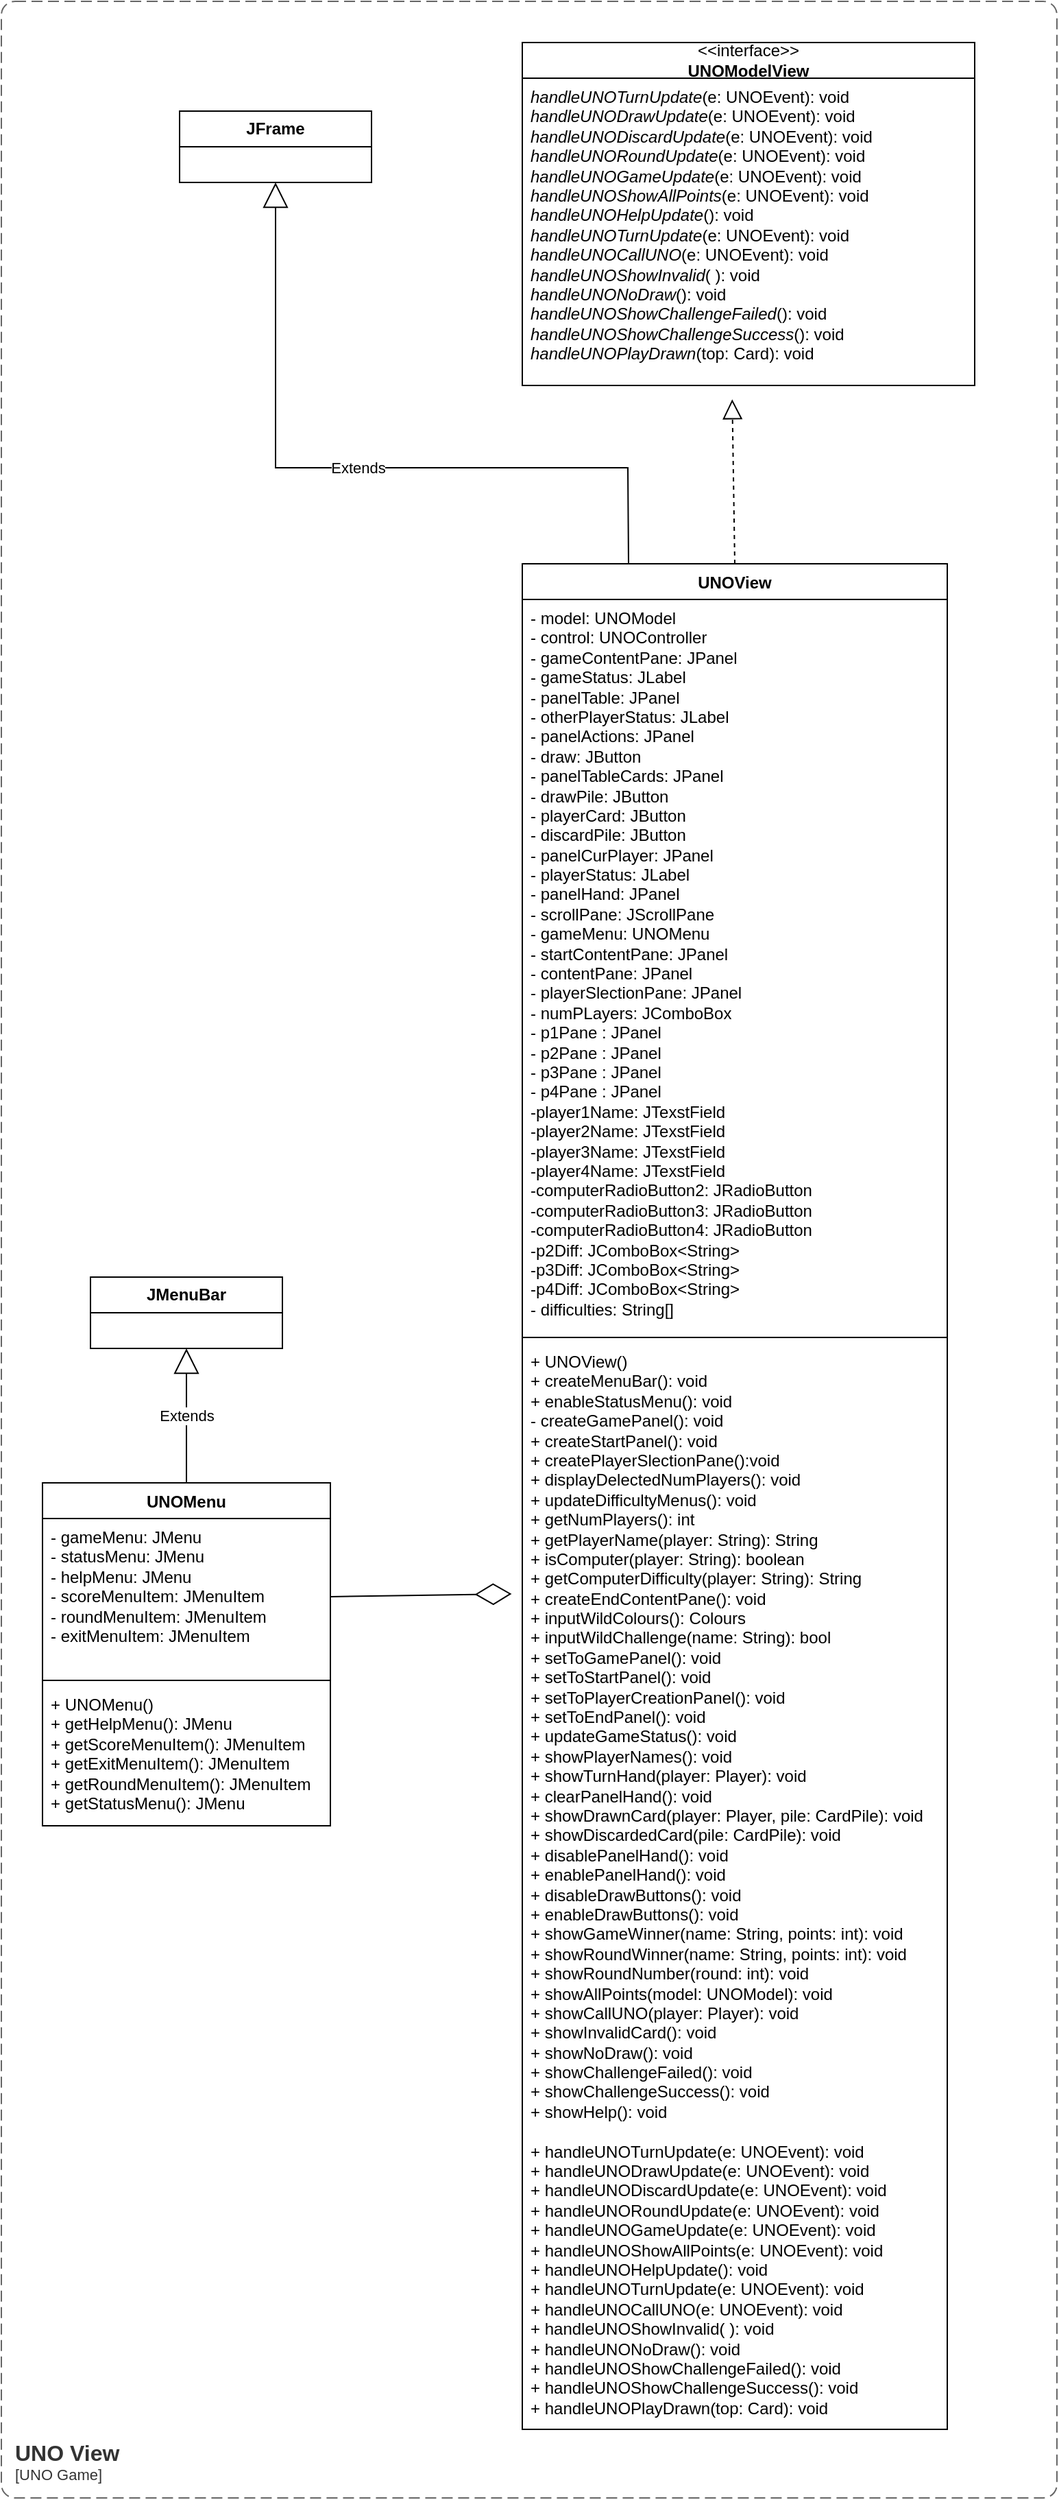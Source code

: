<mxfile version="22.1.3" type="device">
  <diagram id="JbWEIWuizDPyrT-azSiN" name="Page-1">
    <mxGraphModel dx="1187" dy="705" grid="1" gridSize="10" guides="1" tooltips="1" connect="1" arrows="1" fold="1" page="1" pageScale="1" pageWidth="850" pageHeight="1100" math="0" shadow="0">
      <root>
        <mxCell id="0" />
        <mxCell id="1" parent="0" />
        <mxCell id="zRPy2oPNtm-Du713SVRI-1" value="&amp;lt;&amp;lt;interface&amp;gt;&amp;gt;&lt;br&gt;&lt;b&gt;UNOModelView&lt;/b&gt;" style="swimlane;fontStyle=0;childLayout=stackLayout;horizontal=1;startSize=26;fillColor=none;horizontalStack=0;resizeParent=1;resizeParentMax=0;resizeLast=0;collapsible=1;marginBottom=0;whiteSpace=wrap;html=1;" parent="1" vertex="1">
          <mxGeometry x="450" y="90" width="330" height="250" as="geometry" />
        </mxCell>
        <mxCell id="zRPy2oPNtm-Du713SVRI-2" value="&lt;i&gt;handleUNOTurnUpdate&lt;/i&gt;(e: UNOEvent): void&lt;br&gt;&lt;span style=&quot;border-color: var(--border-color);&quot;&gt;&lt;i&gt;handleUNODrawUpdate&lt;/i&gt;(&lt;/span&gt;e: UNOEvent): void&lt;br&gt;&lt;span style=&quot;border-color: var(--border-color);&quot;&gt;&lt;i&gt;handleUNODiscardUpdate&lt;/i&gt;(&lt;/span&gt;e: UNOEvent): void&lt;br&gt;&lt;span style=&quot;border-color: var(--border-color);&quot;&gt;&lt;i&gt;handleUNORoundUpdate&lt;/i&gt;(&lt;/span&gt;e: UNOEvent): void&lt;br&gt;&lt;span style=&quot;border-color: var(--border-color);&quot;&gt;&lt;i&gt;handleUNOGameUpdate&lt;/i&gt;(&lt;/span&gt;e: UNOEvent): void&lt;br&gt;&lt;span style=&quot;border-color: var(--border-color);&quot;&gt;&lt;i&gt;handleUNOShowAllPoints&lt;/i&gt;(&lt;/span&gt;e: UNOEvent): void&lt;br&gt;&lt;span style=&quot;border-color: var(--border-color);&quot;&gt;&lt;i&gt;handleUNOHelpUpdate&lt;/i&gt;(&lt;/span&gt;): void&lt;br&gt;&lt;span style=&quot;border-color: var(--border-color);&quot;&gt;&lt;i&gt;handleUNOTurnUpdate&lt;/i&gt;(&lt;/span&gt;e: UNOEvent): void&lt;br&gt;&lt;span style=&quot;border-color: var(--border-color);&quot;&gt;&lt;i&gt;handleUNOCallUNO&lt;/i&gt;(&lt;/span&gt;e: UNOEvent): void&lt;br&gt;&lt;span style=&quot;border-color: var(--border-color);&quot;&gt;&lt;i&gt;handleUNOShowInvalid&lt;/i&gt;(&amp;nbsp;&lt;/span&gt;): void&lt;br&gt;&lt;i style=&quot;border-color: var(--border-color);&quot;&gt;handleUNONoDraw&lt;/i&gt;(): void&lt;br&gt;&lt;i style=&quot;border-color: var(--border-color);&quot;&gt;handleUNOShowChallengeFailed&lt;/i&gt;(): void&lt;br&gt;&lt;i style=&quot;border-color: var(--border-color);&quot;&gt;handleUNOShowChallengeSuccess&lt;/i&gt;(): void&lt;br&gt;&lt;i style=&quot;border-color: var(--border-color);&quot;&gt;handleUNOPlayDrawn&lt;/i&gt;(top: Card): void" style="text;strokeColor=none;fillColor=none;align=left;verticalAlign=top;spacingLeft=4;spacingRight=4;overflow=hidden;rotatable=0;points=[[0,0.5],[1,0.5]];portConstraint=eastwest;whiteSpace=wrap;html=1;" parent="zRPy2oPNtm-Du713SVRI-1" vertex="1">
          <mxGeometry y="26" width="330" height="224" as="geometry" />
        </mxCell>
        <mxCell id="zRPy2oPNtm-Du713SVRI-5" value="UNOView" style="swimlane;fontStyle=1;align=center;verticalAlign=top;childLayout=stackLayout;horizontal=1;startSize=26;horizontalStack=0;resizeParent=1;resizeParentMax=0;resizeLast=0;collapsible=1;marginBottom=0;whiteSpace=wrap;html=1;" parent="1" vertex="1">
          <mxGeometry x="450" y="470" width="310" height="1360" as="geometry" />
        </mxCell>
        <mxCell id="zRPy2oPNtm-Du713SVRI-6" value="- model: UNOModel&lt;br&gt;- control: UNOController&lt;br&gt;- gameContentPane: JPanel&lt;br&gt;- gameStatus: JLabel&lt;br&gt;- panelTable: JPanel&lt;br&gt;- otherPlayerStatus: JLabel&lt;br&gt;- panelActions: JPanel&lt;br&gt;- draw: JButton&lt;br&gt;- panelTableCards: JPanel&lt;br&gt;- drawPile: JButton&lt;br&gt;- playerCard: JButton&lt;br&gt;- discardPile: JButton&lt;br&gt;- panelCurPlayer: JPanel&lt;br&gt;- playerStatus: JLabel&lt;br&gt;- panelHand: JPanel&lt;br&gt;- scrollPane: JScrollPane&lt;br&gt;- gameMenu: UNOMenu&lt;br&gt;- startContentPane: JPanel&lt;br&gt;- contentPane: JPanel&lt;br&gt;- playerSlectionPane: JPanel&lt;br&gt;- numPLayers: JComboBox&lt;br&gt;- p1Pane : JPanel&lt;br&gt;- p2Pane : JPanel&lt;br&gt;- p3Pane : JPanel&lt;br&gt;- p4Pane : JPanel&lt;br&gt;-player1Name: JTexstField&lt;br&gt;-player2Name: JTexstField&lt;br&gt;-player3Name: JTexstField&lt;br&gt;-player4Name: JTexstField&lt;br&gt;-computerRadioButton2: JRadioButton&lt;br&gt;-computerRadioButton3: JRadioButton&lt;br&gt;-computerRadioButton4: JRadioButton&lt;br&gt;-p2Diff: JComboBox&amp;lt;String&amp;gt;&lt;br&gt;-p3Diff: JComboBox&amp;lt;String&amp;gt;&lt;br&gt;-p4Diff: JComboBox&amp;lt;String&amp;gt;&lt;br&gt;- difficulties: String[]" style="text;strokeColor=none;fillColor=none;align=left;verticalAlign=top;spacingLeft=4;spacingRight=4;overflow=hidden;rotatable=0;points=[[0,0.5],[1,0.5]];portConstraint=eastwest;whiteSpace=wrap;html=1;" parent="zRPy2oPNtm-Du713SVRI-5" vertex="1">
          <mxGeometry y="26" width="310" height="534" as="geometry" />
        </mxCell>
        <mxCell id="zRPy2oPNtm-Du713SVRI-7" value="" style="line;strokeWidth=1;fillColor=none;align=left;verticalAlign=middle;spacingTop=-1;spacingLeft=3;spacingRight=3;rotatable=0;labelPosition=right;points=[];portConstraint=eastwest;strokeColor=inherit;" parent="zRPy2oPNtm-Du713SVRI-5" vertex="1">
          <mxGeometry y="560" width="310" height="8" as="geometry" />
        </mxCell>
        <mxCell id="zRPy2oPNtm-Du713SVRI-8" value="+ UNOView()&lt;br&gt;+ createMenuBar(): void&lt;br&gt;+ enableStatusMenu(): void&lt;br&gt;- createGamePanel(): void&lt;br&gt;+ createStartPanel(): void&lt;br&gt;+ createPlayerSlectionPane():void&lt;br&gt;+ displayDelectedNumPlayers(): void&lt;br&gt;+ updateDifficultyMenus(): void&lt;br&gt;+ getNumPlayers(): int&lt;br&gt;+ getPlayerName(player: String): String&lt;br&gt;+ isComputer(player: String): boolean&lt;br&gt;+ getComputerDifficulty(player: String): String&lt;br&gt;+ createEndContentPane(): void&lt;br&gt;+ inputWildColours(): Colours&lt;br&gt;+ inputWildChallenge(name: String): bool&lt;br&gt;+ setToGamePanel(): void&lt;br&gt;+ setToStartPanel(): void&lt;br&gt;+ setToPlayerCreationPanel(): void&lt;br&gt;+ setToEndPanel(): void&lt;br&gt;+ updateGameStatus(): void&lt;br&gt;+ showPlayerNames(): void&lt;br&gt;+ showTurnHand(player: Player): void&lt;br&gt;+ clearPanelHand(): void&lt;br&gt;+ showDrawnCard(player: Player, pile: CardPile): void&lt;br&gt;+ showDiscardedCard(pile: CardPile): void&lt;br&gt;+ disablePanelHand(): void&lt;br&gt;+ enablePanelHand(): void&lt;br&gt;+ disableDrawButtons(): void&lt;br style=&quot;border-color: var(--border-color);&quot;&gt;+ enableDrawButtons(): void&lt;br style=&quot;border-color: var(--border-color);&quot;&gt;+ showGameWinner(name: String, points: int): void&lt;br&gt;+ showRoundWinner(name: String, points: int): void&lt;br&gt;+ showRoundNumber(round: int): void&lt;br&gt;+ showAllPoints(model: UNOModel): void&lt;br&gt;+ showCallUNO(player: Player): void&lt;br&gt;+ showInvalidCard(): void&lt;br&gt;+ showNoDraw(): void&lt;br&gt;+ showChallengeFailed(): void&lt;br&gt;+ showChallengeSuccess(): void&lt;br&gt;+ showHelp(): void&lt;br&gt;&lt;br&gt;&lt;span style=&quot;border-color: var(--border-color);&quot;&gt;+ handleUNOTurnUpdate&lt;/span&gt;(e: UNOEvent): void&lt;br style=&quot;border-color: var(--border-color);&quot;&gt;&lt;span style=&quot;border-color: var(--border-color);&quot;&gt;+ handleUNODrawUpdate&lt;/span&gt;(e: UNOEvent): void&lt;br style=&quot;border-color: var(--border-color);&quot;&gt;&lt;span style=&quot;border-color: var(--border-color);&quot;&gt;&lt;span style=&quot;border-color: var(--border-color);&quot;&gt;+ handleUNODiscardUpdate&lt;/span&gt;(&lt;/span&gt;e: UNOEvent): void&lt;br style=&quot;border-color: var(--border-color);&quot;&gt;&lt;span style=&quot;border-color: var(--border-color);&quot;&gt;&lt;span style=&quot;border-color: var(--border-color);&quot;&gt;+ handleUNORoundUpdate&lt;/span&gt;(&lt;/span&gt;e: UNOEvent): void&lt;br style=&quot;border-color: var(--border-color);&quot;&gt;&lt;span style=&quot;border-color: var(--border-color);&quot;&gt;&lt;span style=&quot;border-color: var(--border-color);&quot;&gt;+ handleUNOGameUpdate&lt;/span&gt;(&lt;/span&gt;e: UNOEvent): void&lt;br style=&quot;border-color: var(--border-color);&quot;&gt;&lt;span style=&quot;border-color: var(--border-color);&quot;&gt;&lt;span style=&quot;border-color: var(--border-color);&quot;&gt;+ handleUNOShowAllPoints&lt;/span&gt;(&lt;/span&gt;e: UNOEvent): void&lt;br style=&quot;border-color: var(--border-color);&quot;&gt;&lt;span style=&quot;border-color: var(--border-color);&quot;&gt;&lt;span style=&quot;border-color: var(--border-color);&quot;&gt;+ handleUNOHelpUpdate&lt;/span&gt;(&lt;/span&gt;): void&lt;br style=&quot;border-color: var(--border-color);&quot;&gt;&lt;span style=&quot;border-color: var(--border-color);&quot;&gt;&lt;span style=&quot;border-color: var(--border-color);&quot;&gt;+ handleUNOTurnUpdate&lt;/span&gt;(&lt;/span&gt;e: UNOEvent): void&lt;br style=&quot;border-color: var(--border-color);&quot;&gt;&lt;span style=&quot;border-color: var(--border-color);&quot;&gt;&lt;span style=&quot;border-color: var(--border-color);&quot;&gt;+ handleUNOCallUNO&lt;/span&gt;(&lt;/span&gt;e: UNOEvent): void&lt;br style=&quot;border-color: var(--border-color);&quot;&gt;&lt;span style=&quot;border-color: var(--border-color);&quot;&gt;&lt;span style=&quot;border-color: var(--border-color);&quot;&gt;+ handleUNOShowInvalid&lt;/span&gt;(&amp;nbsp;&lt;/span&gt;): void&lt;br style=&quot;border-color: var(--border-color);&quot;&gt;&lt;span style=&quot;border-color: var(--border-color);&quot;&gt;+ handleUNONoDraw&lt;/span&gt;(): void&lt;br style=&quot;border-color: var(--border-color);&quot;&gt;&lt;span style=&quot;border-color: var(--border-color);&quot;&gt;+ handleUNOShowChallengeFailed&lt;/span&gt;(): void&lt;br style=&quot;border-color: var(--border-color);&quot;&gt;&lt;span style=&quot;border-color: var(--border-color);&quot;&gt;+ handleUNOShowChallengeSuccess&lt;/span&gt;(): void&lt;br style=&quot;border-color: var(--border-color);&quot;&gt;&lt;span style=&quot;border-color: var(--border-color);&quot;&gt;+ handleUNOPlayDrawn&lt;/span&gt;(top: Card): void" style="text;strokeColor=none;fillColor=none;align=left;verticalAlign=top;spacingLeft=4;spacingRight=4;overflow=hidden;rotatable=0;points=[[0,0.5],[1,0.5]];portConstraint=eastwest;whiteSpace=wrap;html=1;" parent="zRPy2oPNtm-Du713SVRI-5" vertex="1">
          <mxGeometry y="568" width="310" height="792" as="geometry" />
        </mxCell>
        <mxCell id="zRPy2oPNtm-Du713SVRI-9" value="&lt;b&gt;JFrame&lt;/b&gt;" style="swimlane;fontStyle=0;childLayout=stackLayout;horizontal=1;startSize=26;fillColor=none;horizontalStack=0;resizeParent=1;resizeParentMax=0;resizeLast=0;collapsible=1;marginBottom=0;whiteSpace=wrap;html=1;" parent="1" vertex="1">
          <mxGeometry x="200" y="140" width="140" height="52" as="geometry" />
        </mxCell>
        <mxCell id="zRPy2oPNtm-Du713SVRI-14" value="UNOMenu" style="swimlane;fontStyle=1;align=center;verticalAlign=top;childLayout=stackLayout;horizontal=1;startSize=26;horizontalStack=0;resizeParent=1;resizeParentMax=0;resizeLast=0;collapsible=1;marginBottom=0;whiteSpace=wrap;html=1;" parent="1" vertex="1">
          <mxGeometry x="100" y="1140" width="210" height="250" as="geometry" />
        </mxCell>
        <mxCell id="zRPy2oPNtm-Du713SVRI-15" value="- gameMenu: JMenu&lt;br&gt;- statusMenu: JMenu&lt;br&gt;- helpMenu: JMenu&lt;br&gt;- scoreMenuItem: JMenuItem&lt;br&gt;- roundMenuItem: JMenuItem&lt;br&gt;- exitMenuItem: JMenuItem" style="text;strokeColor=none;fillColor=none;align=left;verticalAlign=top;spacingLeft=4;spacingRight=4;overflow=hidden;rotatable=0;points=[[0,0.5],[1,0.5]];portConstraint=eastwest;whiteSpace=wrap;html=1;" parent="zRPy2oPNtm-Du713SVRI-14" vertex="1">
          <mxGeometry y="26" width="210" height="114" as="geometry" />
        </mxCell>
        <mxCell id="zRPy2oPNtm-Du713SVRI-16" value="" style="line;strokeWidth=1;fillColor=none;align=left;verticalAlign=middle;spacingTop=-1;spacingLeft=3;spacingRight=3;rotatable=0;labelPosition=right;points=[];portConstraint=eastwest;strokeColor=inherit;" parent="zRPy2oPNtm-Du713SVRI-14" vertex="1">
          <mxGeometry y="140" width="210" height="8" as="geometry" />
        </mxCell>
        <mxCell id="zRPy2oPNtm-Du713SVRI-17" value="+ UNOMenu()&lt;br&gt;+ getHelpMenu(): JMenu&lt;br&gt;+ getScoreMenuItem(): JMenuItem&lt;br&gt;+ getExitMenuItem(): JMenuItem&lt;br&gt;+ getRoundMenuItem(): JMenuItem&lt;br&gt;+ getStatusMenu(): JMenu" style="text;strokeColor=none;fillColor=none;align=left;verticalAlign=top;spacingLeft=4;spacingRight=4;overflow=hidden;rotatable=0;points=[[0,0.5],[1,0.5]];portConstraint=eastwest;whiteSpace=wrap;html=1;" parent="zRPy2oPNtm-Du713SVRI-14" vertex="1">
          <mxGeometry y="148" width="210" height="102" as="geometry" />
        </mxCell>
        <mxCell id="zRPy2oPNtm-Du713SVRI-18" value="&lt;b&gt;JMenuBar&lt;/b&gt;" style="swimlane;fontStyle=0;childLayout=stackLayout;horizontal=1;startSize=26;fillColor=none;horizontalStack=0;resizeParent=1;resizeParentMax=0;resizeLast=0;collapsible=1;marginBottom=0;whiteSpace=wrap;html=1;" parent="1" vertex="1">
          <mxGeometry x="135" y="990" width="140" height="52" as="geometry" />
        </mxCell>
        <mxCell id="zRPy2oPNtm-Du713SVRI-19" value="" style="endArrow=block;dashed=1;endFill=0;endSize=12;html=1;rounded=0;entryX=0.464;entryY=1.045;entryDx=0;entryDy=0;entryPerimeter=0;exitX=0.5;exitY=0;exitDx=0;exitDy=0;" parent="1" source="zRPy2oPNtm-Du713SVRI-5" target="zRPy2oPNtm-Du713SVRI-2" edge="1">
          <mxGeometry width="160" relative="1" as="geometry">
            <mxPoint x="280" y="940" as="sourcePoint" />
            <mxPoint x="390" y="380" as="targetPoint" />
          </mxGeometry>
        </mxCell>
        <mxCell id="zRPy2oPNtm-Du713SVRI-20" value="Extends" style="endArrow=block;endSize=16;endFill=0;html=1;rounded=0;entryX=0.5;entryY=1;entryDx=0;entryDy=0;exitX=0.25;exitY=0;exitDx=0;exitDy=0;" parent="1" source="zRPy2oPNtm-Du713SVRI-5" target="zRPy2oPNtm-Du713SVRI-9" edge="1">
          <mxGeometry width="160" relative="1" as="geometry">
            <mxPoint x="530" y="400" as="sourcePoint" />
            <mxPoint x="440" y="640" as="targetPoint" />
            <Array as="points">
              <mxPoint x="527" y="400" />
              <mxPoint x="270" y="400" />
            </Array>
          </mxGeometry>
        </mxCell>
        <mxCell id="zRPy2oPNtm-Du713SVRI-21" value="Extends" style="endArrow=block;endSize=16;endFill=0;html=1;rounded=0;exitX=0.5;exitY=0;exitDx=0;exitDy=0;entryX=0.5;entryY=1;entryDx=0;entryDy=0;" parent="1" source="zRPy2oPNtm-Du713SVRI-14" target="zRPy2oPNtm-Du713SVRI-18" edge="1">
          <mxGeometry width="160" relative="1" as="geometry">
            <mxPoint x="280" y="800" as="sourcePoint" />
            <mxPoint x="180" y="770" as="targetPoint" />
          </mxGeometry>
        </mxCell>
        <mxCell id="zRPy2oPNtm-Du713SVRI-22" value="" style="endArrow=diamondThin;endFill=0;endSize=24;html=1;rounded=0;entryX=-0.025;entryY=0.231;entryDx=0;entryDy=0;entryPerimeter=0;exitX=1;exitY=0.5;exitDx=0;exitDy=0;" parent="1" source="zRPy2oPNtm-Du713SVRI-15" target="zRPy2oPNtm-Du713SVRI-8" edge="1">
          <mxGeometry width="160" relative="1" as="geometry">
            <mxPoint x="280" y="1070" as="sourcePoint" />
            <mxPoint x="440" y="1070" as="targetPoint" />
          </mxGeometry>
        </mxCell>
        <object placeholders="1" c4Name="UNO View" c4Type="ContainerScopeBoundary" c4Application="UNO Game" label="&lt;font style=&quot;font-size: 16px&quot;&gt;&lt;b&gt;&lt;div style=&quot;text-align: left&quot;&gt;%c4Name%&lt;/div&gt;&lt;/b&gt;&lt;/font&gt;&lt;div style=&quot;text-align: left&quot;&gt;[%c4Application%]&lt;/div&gt;" id="zRPy2oPNtm-Du713SVRI-23">
          <mxCell style="rounded=1;fontSize=11;whiteSpace=wrap;html=1;dashed=1;arcSize=20;fillColor=none;strokeColor=#666666;fontColor=#333333;labelBackgroundColor=none;align=left;verticalAlign=bottom;labelBorderColor=none;spacingTop=0;spacing=10;dashPattern=8 4;metaEdit=1;rotatable=0;perimeter=rectanglePerimeter;noLabel=0;labelPadding=0;allowArrows=0;connectable=0;expand=0;recursiveResize=0;editable=1;pointerEvents=0;absoluteArcSize=1;points=[[0.25,0,0],[0.5,0,0],[0.75,0,0],[1,0.25,0],[1,0.5,0],[1,0.75,0],[0.75,1,0],[0.5,1,0],[0.25,1,0],[0,0.75,0],[0,0.5,0],[0,0.25,0]];" parent="1" vertex="1">
            <mxGeometry x="70" y="60" width="770" height="1820" as="geometry" />
          </mxCell>
        </object>
      </root>
    </mxGraphModel>
  </diagram>
</mxfile>
